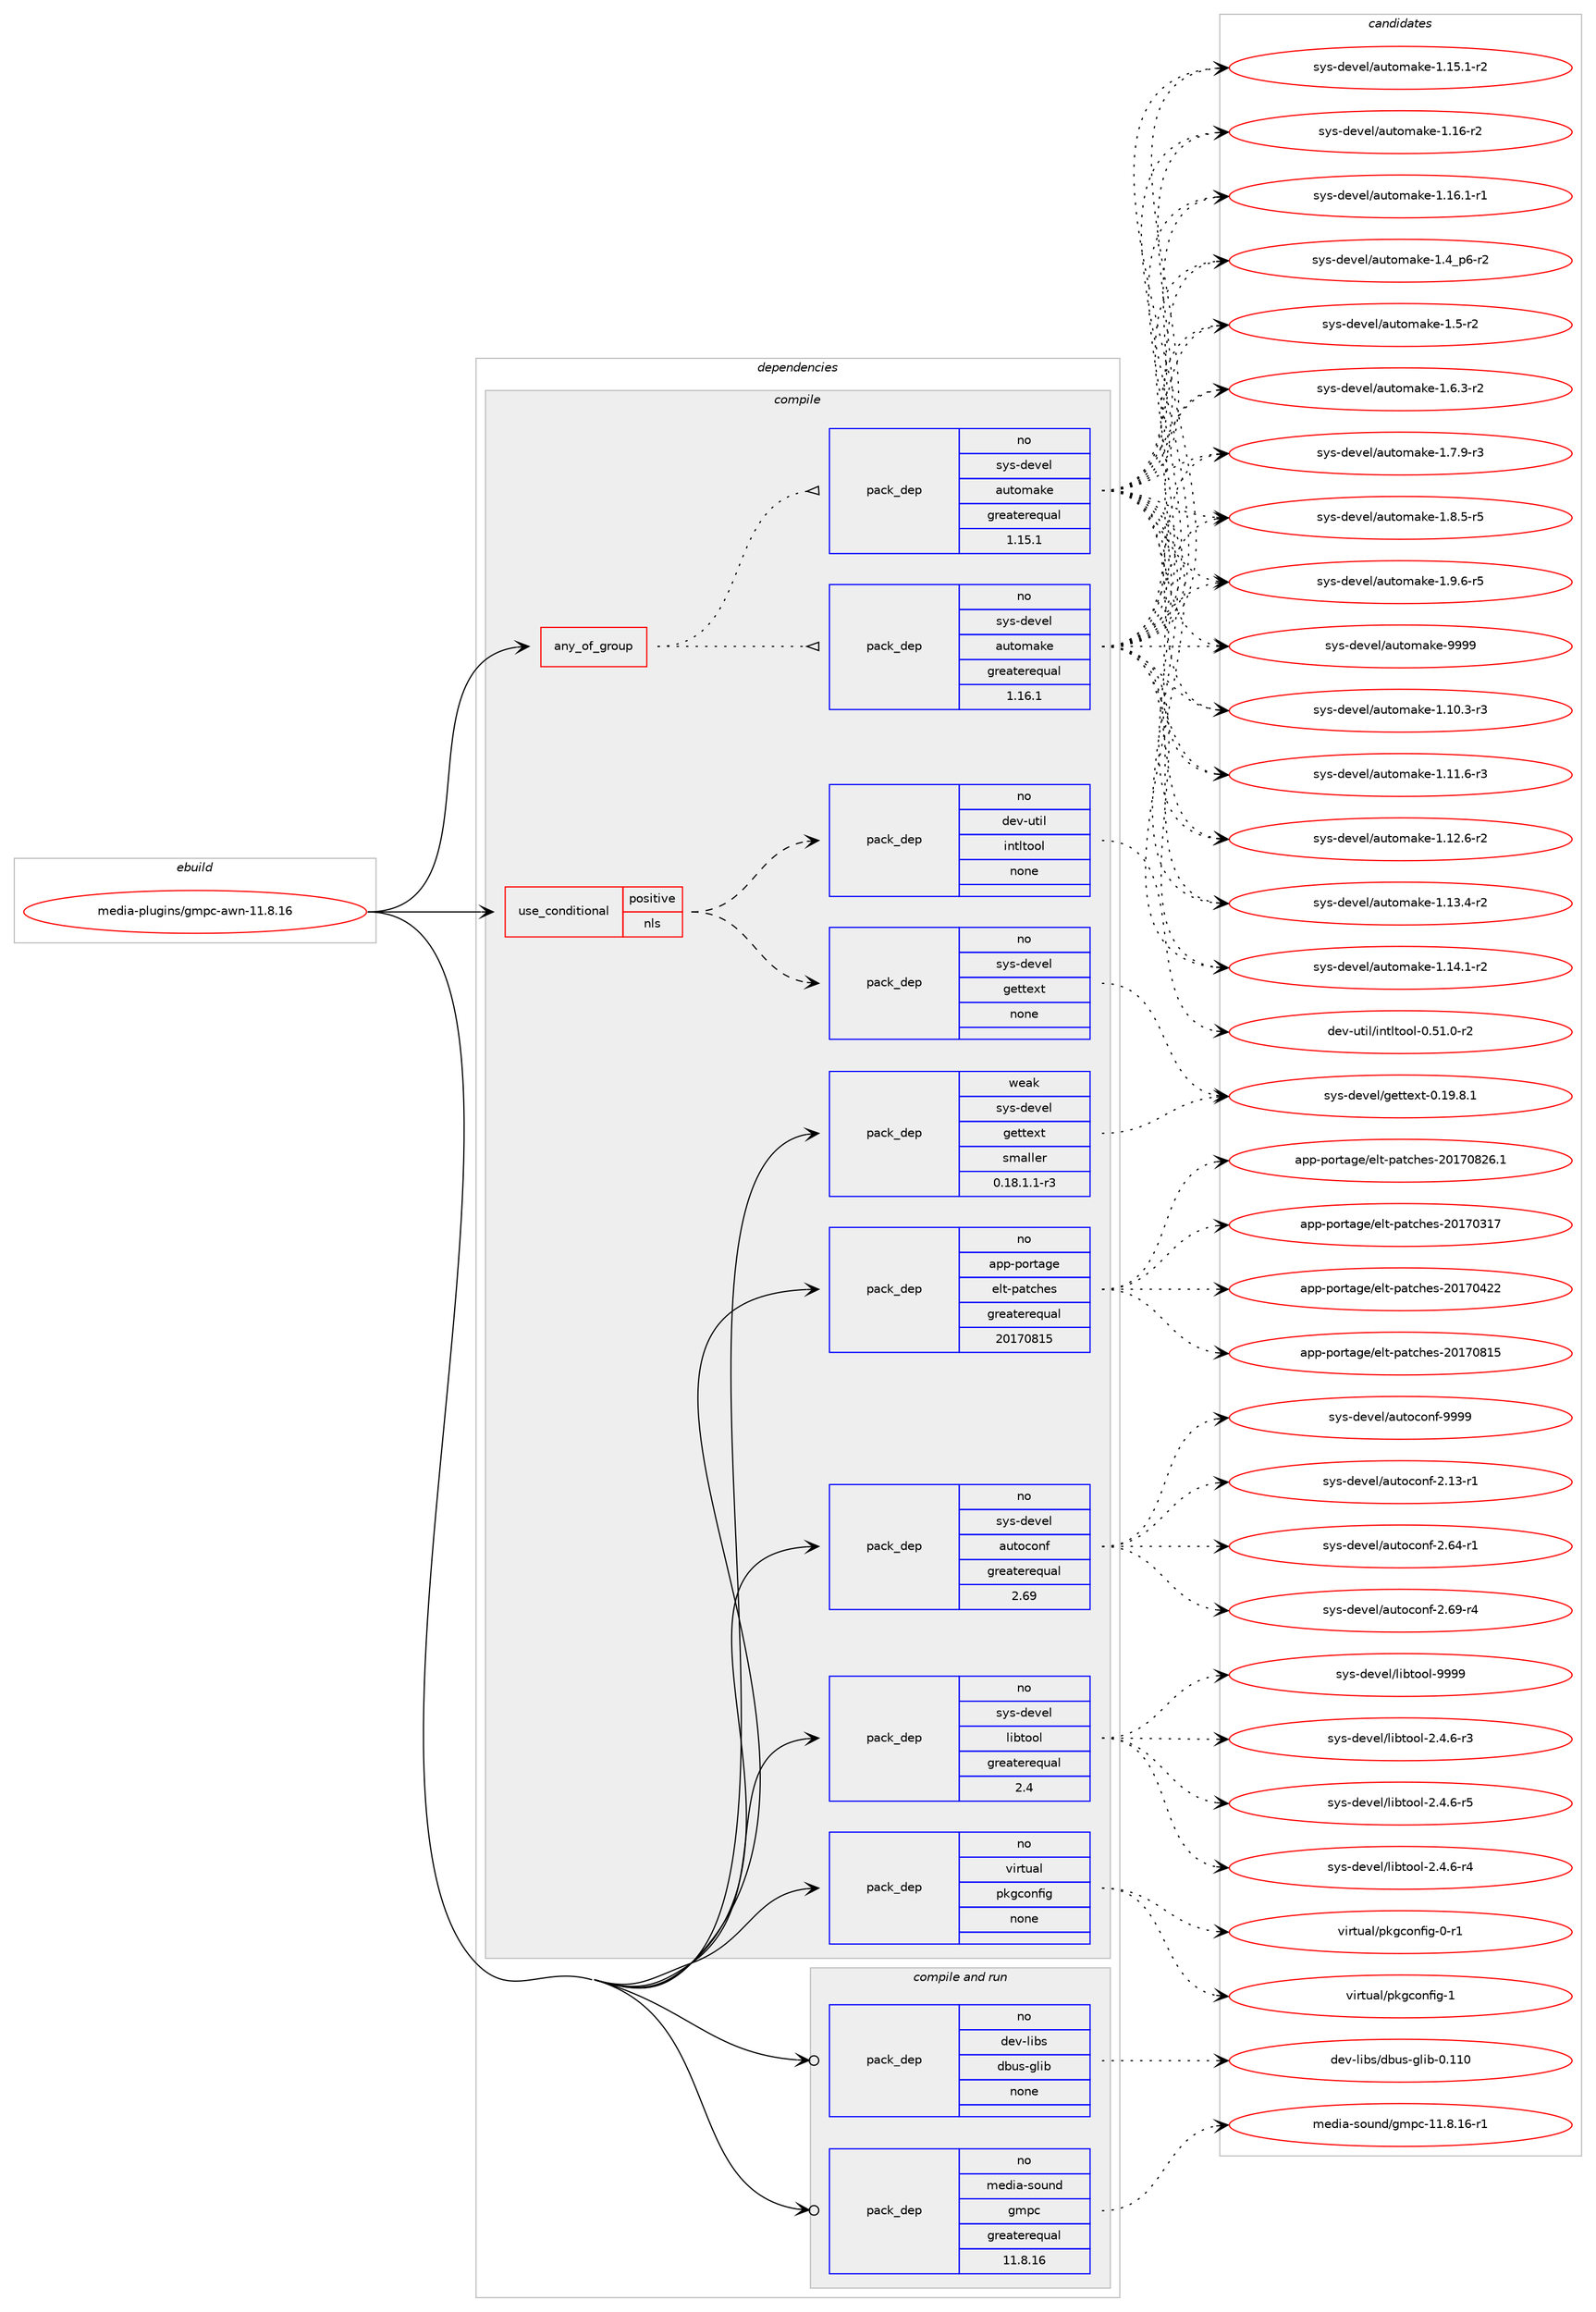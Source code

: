 digraph prolog {

# *************
# Graph options
# *************

newrank=true;
concentrate=true;
compound=true;
graph [rankdir=LR,fontname=Helvetica,fontsize=10,ranksep=1.5];#, ranksep=2.5, nodesep=0.2];
edge  [arrowhead=vee];
node  [fontname=Helvetica,fontsize=10];

# **********
# The ebuild
# **********

subgraph cluster_leftcol {
color=gray;
rank=same;
label=<<i>ebuild</i>>;
id [label="media-plugins/gmpc-awn-11.8.16", color=red, width=4, href="../media-plugins/gmpc-awn-11.8.16.svg"];
}

# ****************
# The dependencies
# ****************

subgraph cluster_midcol {
color=gray;
label=<<i>dependencies</i>>;
subgraph cluster_compile {
fillcolor="#eeeeee";
style=filled;
label=<<i>compile</i>>;
subgraph any25363 {
dependency1619690 [label=<<TABLE BORDER="0" CELLBORDER="1" CELLSPACING="0" CELLPADDING="4"><TR><TD CELLPADDING="10">any_of_group</TD></TR></TABLE>>, shape=none, color=red];subgraph pack1157254 {
dependency1619691 [label=<<TABLE BORDER="0" CELLBORDER="1" CELLSPACING="0" CELLPADDING="4" WIDTH="220"><TR><TD ROWSPAN="6" CELLPADDING="30">pack_dep</TD></TR><TR><TD WIDTH="110">no</TD></TR><TR><TD>sys-devel</TD></TR><TR><TD>automake</TD></TR><TR><TD>greaterequal</TD></TR><TR><TD>1.16.1</TD></TR></TABLE>>, shape=none, color=blue];
}
dependency1619690:e -> dependency1619691:w [weight=20,style="dotted",arrowhead="oinv"];
subgraph pack1157255 {
dependency1619692 [label=<<TABLE BORDER="0" CELLBORDER="1" CELLSPACING="0" CELLPADDING="4" WIDTH="220"><TR><TD ROWSPAN="6" CELLPADDING="30">pack_dep</TD></TR><TR><TD WIDTH="110">no</TD></TR><TR><TD>sys-devel</TD></TR><TR><TD>automake</TD></TR><TR><TD>greaterequal</TD></TR><TR><TD>1.15.1</TD></TR></TABLE>>, shape=none, color=blue];
}
dependency1619690:e -> dependency1619692:w [weight=20,style="dotted",arrowhead="oinv"];
}
id:e -> dependency1619690:w [weight=20,style="solid",arrowhead="vee"];
subgraph cond436312 {
dependency1619693 [label=<<TABLE BORDER="0" CELLBORDER="1" CELLSPACING="0" CELLPADDING="4"><TR><TD ROWSPAN="3" CELLPADDING="10">use_conditional</TD></TR><TR><TD>positive</TD></TR><TR><TD>nls</TD></TR></TABLE>>, shape=none, color=red];
subgraph pack1157256 {
dependency1619694 [label=<<TABLE BORDER="0" CELLBORDER="1" CELLSPACING="0" CELLPADDING="4" WIDTH="220"><TR><TD ROWSPAN="6" CELLPADDING="30">pack_dep</TD></TR><TR><TD WIDTH="110">no</TD></TR><TR><TD>dev-util</TD></TR><TR><TD>intltool</TD></TR><TR><TD>none</TD></TR><TR><TD></TD></TR></TABLE>>, shape=none, color=blue];
}
dependency1619693:e -> dependency1619694:w [weight=20,style="dashed",arrowhead="vee"];
subgraph pack1157257 {
dependency1619695 [label=<<TABLE BORDER="0" CELLBORDER="1" CELLSPACING="0" CELLPADDING="4" WIDTH="220"><TR><TD ROWSPAN="6" CELLPADDING="30">pack_dep</TD></TR><TR><TD WIDTH="110">no</TD></TR><TR><TD>sys-devel</TD></TR><TR><TD>gettext</TD></TR><TR><TD>none</TD></TR><TR><TD></TD></TR></TABLE>>, shape=none, color=blue];
}
dependency1619693:e -> dependency1619695:w [weight=20,style="dashed",arrowhead="vee"];
}
id:e -> dependency1619693:w [weight=20,style="solid",arrowhead="vee"];
subgraph pack1157258 {
dependency1619696 [label=<<TABLE BORDER="0" CELLBORDER="1" CELLSPACING="0" CELLPADDING="4" WIDTH="220"><TR><TD ROWSPAN="6" CELLPADDING="30">pack_dep</TD></TR><TR><TD WIDTH="110">no</TD></TR><TR><TD>app-portage</TD></TR><TR><TD>elt-patches</TD></TR><TR><TD>greaterequal</TD></TR><TR><TD>20170815</TD></TR></TABLE>>, shape=none, color=blue];
}
id:e -> dependency1619696:w [weight=20,style="solid",arrowhead="vee"];
subgraph pack1157259 {
dependency1619697 [label=<<TABLE BORDER="0" CELLBORDER="1" CELLSPACING="0" CELLPADDING="4" WIDTH="220"><TR><TD ROWSPAN="6" CELLPADDING="30">pack_dep</TD></TR><TR><TD WIDTH="110">no</TD></TR><TR><TD>sys-devel</TD></TR><TR><TD>autoconf</TD></TR><TR><TD>greaterequal</TD></TR><TR><TD>2.69</TD></TR></TABLE>>, shape=none, color=blue];
}
id:e -> dependency1619697:w [weight=20,style="solid",arrowhead="vee"];
subgraph pack1157260 {
dependency1619698 [label=<<TABLE BORDER="0" CELLBORDER="1" CELLSPACING="0" CELLPADDING="4" WIDTH="220"><TR><TD ROWSPAN="6" CELLPADDING="30">pack_dep</TD></TR><TR><TD WIDTH="110">no</TD></TR><TR><TD>sys-devel</TD></TR><TR><TD>libtool</TD></TR><TR><TD>greaterequal</TD></TR><TR><TD>2.4</TD></TR></TABLE>>, shape=none, color=blue];
}
id:e -> dependency1619698:w [weight=20,style="solid",arrowhead="vee"];
subgraph pack1157261 {
dependency1619699 [label=<<TABLE BORDER="0" CELLBORDER="1" CELLSPACING="0" CELLPADDING="4" WIDTH="220"><TR><TD ROWSPAN="6" CELLPADDING="30">pack_dep</TD></TR><TR><TD WIDTH="110">no</TD></TR><TR><TD>virtual</TD></TR><TR><TD>pkgconfig</TD></TR><TR><TD>none</TD></TR><TR><TD></TD></TR></TABLE>>, shape=none, color=blue];
}
id:e -> dependency1619699:w [weight=20,style="solid",arrowhead="vee"];
subgraph pack1157262 {
dependency1619700 [label=<<TABLE BORDER="0" CELLBORDER="1" CELLSPACING="0" CELLPADDING="4" WIDTH="220"><TR><TD ROWSPAN="6" CELLPADDING="30">pack_dep</TD></TR><TR><TD WIDTH="110">weak</TD></TR><TR><TD>sys-devel</TD></TR><TR><TD>gettext</TD></TR><TR><TD>smaller</TD></TR><TR><TD>0.18.1.1-r3</TD></TR></TABLE>>, shape=none, color=blue];
}
id:e -> dependency1619700:w [weight=20,style="solid",arrowhead="vee"];
}
subgraph cluster_compileandrun {
fillcolor="#eeeeee";
style=filled;
label=<<i>compile and run</i>>;
subgraph pack1157263 {
dependency1619701 [label=<<TABLE BORDER="0" CELLBORDER="1" CELLSPACING="0" CELLPADDING="4" WIDTH="220"><TR><TD ROWSPAN="6" CELLPADDING="30">pack_dep</TD></TR><TR><TD WIDTH="110">no</TD></TR><TR><TD>dev-libs</TD></TR><TR><TD>dbus-glib</TD></TR><TR><TD>none</TD></TR><TR><TD></TD></TR></TABLE>>, shape=none, color=blue];
}
id:e -> dependency1619701:w [weight=20,style="solid",arrowhead="odotvee"];
subgraph pack1157264 {
dependency1619702 [label=<<TABLE BORDER="0" CELLBORDER="1" CELLSPACING="0" CELLPADDING="4" WIDTH="220"><TR><TD ROWSPAN="6" CELLPADDING="30">pack_dep</TD></TR><TR><TD WIDTH="110">no</TD></TR><TR><TD>media-sound</TD></TR><TR><TD>gmpc</TD></TR><TR><TD>greaterequal</TD></TR><TR><TD>11.8.16</TD></TR></TABLE>>, shape=none, color=blue];
}
id:e -> dependency1619702:w [weight=20,style="solid",arrowhead="odotvee"];
}
subgraph cluster_run {
fillcolor="#eeeeee";
style=filled;
label=<<i>run</i>>;
}
}

# **************
# The candidates
# **************

subgraph cluster_choices {
rank=same;
color=gray;
label=<<i>candidates</i>>;

subgraph choice1157254 {
color=black;
nodesep=1;
choice11512111545100101118101108479711711611110997107101454946494846514511451 [label="sys-devel/automake-1.10.3-r3", color=red, width=4,href="../sys-devel/automake-1.10.3-r3.svg"];
choice11512111545100101118101108479711711611110997107101454946494946544511451 [label="sys-devel/automake-1.11.6-r3", color=red, width=4,href="../sys-devel/automake-1.11.6-r3.svg"];
choice11512111545100101118101108479711711611110997107101454946495046544511450 [label="sys-devel/automake-1.12.6-r2", color=red, width=4,href="../sys-devel/automake-1.12.6-r2.svg"];
choice11512111545100101118101108479711711611110997107101454946495146524511450 [label="sys-devel/automake-1.13.4-r2", color=red, width=4,href="../sys-devel/automake-1.13.4-r2.svg"];
choice11512111545100101118101108479711711611110997107101454946495246494511450 [label="sys-devel/automake-1.14.1-r2", color=red, width=4,href="../sys-devel/automake-1.14.1-r2.svg"];
choice11512111545100101118101108479711711611110997107101454946495346494511450 [label="sys-devel/automake-1.15.1-r2", color=red, width=4,href="../sys-devel/automake-1.15.1-r2.svg"];
choice1151211154510010111810110847971171161111099710710145494649544511450 [label="sys-devel/automake-1.16-r2", color=red, width=4,href="../sys-devel/automake-1.16-r2.svg"];
choice11512111545100101118101108479711711611110997107101454946495446494511449 [label="sys-devel/automake-1.16.1-r1", color=red, width=4,href="../sys-devel/automake-1.16.1-r1.svg"];
choice115121115451001011181011084797117116111109971071014549465295112544511450 [label="sys-devel/automake-1.4_p6-r2", color=red, width=4,href="../sys-devel/automake-1.4_p6-r2.svg"];
choice11512111545100101118101108479711711611110997107101454946534511450 [label="sys-devel/automake-1.5-r2", color=red, width=4,href="../sys-devel/automake-1.5-r2.svg"];
choice115121115451001011181011084797117116111109971071014549465446514511450 [label="sys-devel/automake-1.6.3-r2", color=red, width=4,href="../sys-devel/automake-1.6.3-r2.svg"];
choice115121115451001011181011084797117116111109971071014549465546574511451 [label="sys-devel/automake-1.7.9-r3", color=red, width=4,href="../sys-devel/automake-1.7.9-r3.svg"];
choice115121115451001011181011084797117116111109971071014549465646534511453 [label="sys-devel/automake-1.8.5-r5", color=red, width=4,href="../sys-devel/automake-1.8.5-r5.svg"];
choice115121115451001011181011084797117116111109971071014549465746544511453 [label="sys-devel/automake-1.9.6-r5", color=red, width=4,href="../sys-devel/automake-1.9.6-r5.svg"];
choice115121115451001011181011084797117116111109971071014557575757 [label="sys-devel/automake-9999", color=red, width=4,href="../sys-devel/automake-9999.svg"];
dependency1619691:e -> choice11512111545100101118101108479711711611110997107101454946494846514511451:w [style=dotted,weight="100"];
dependency1619691:e -> choice11512111545100101118101108479711711611110997107101454946494946544511451:w [style=dotted,weight="100"];
dependency1619691:e -> choice11512111545100101118101108479711711611110997107101454946495046544511450:w [style=dotted,weight="100"];
dependency1619691:e -> choice11512111545100101118101108479711711611110997107101454946495146524511450:w [style=dotted,weight="100"];
dependency1619691:e -> choice11512111545100101118101108479711711611110997107101454946495246494511450:w [style=dotted,weight="100"];
dependency1619691:e -> choice11512111545100101118101108479711711611110997107101454946495346494511450:w [style=dotted,weight="100"];
dependency1619691:e -> choice1151211154510010111810110847971171161111099710710145494649544511450:w [style=dotted,weight="100"];
dependency1619691:e -> choice11512111545100101118101108479711711611110997107101454946495446494511449:w [style=dotted,weight="100"];
dependency1619691:e -> choice115121115451001011181011084797117116111109971071014549465295112544511450:w [style=dotted,weight="100"];
dependency1619691:e -> choice11512111545100101118101108479711711611110997107101454946534511450:w [style=dotted,weight="100"];
dependency1619691:e -> choice115121115451001011181011084797117116111109971071014549465446514511450:w [style=dotted,weight="100"];
dependency1619691:e -> choice115121115451001011181011084797117116111109971071014549465546574511451:w [style=dotted,weight="100"];
dependency1619691:e -> choice115121115451001011181011084797117116111109971071014549465646534511453:w [style=dotted,weight="100"];
dependency1619691:e -> choice115121115451001011181011084797117116111109971071014549465746544511453:w [style=dotted,weight="100"];
dependency1619691:e -> choice115121115451001011181011084797117116111109971071014557575757:w [style=dotted,weight="100"];
}
subgraph choice1157255 {
color=black;
nodesep=1;
choice11512111545100101118101108479711711611110997107101454946494846514511451 [label="sys-devel/automake-1.10.3-r3", color=red, width=4,href="../sys-devel/automake-1.10.3-r3.svg"];
choice11512111545100101118101108479711711611110997107101454946494946544511451 [label="sys-devel/automake-1.11.6-r3", color=red, width=4,href="../sys-devel/automake-1.11.6-r3.svg"];
choice11512111545100101118101108479711711611110997107101454946495046544511450 [label="sys-devel/automake-1.12.6-r2", color=red, width=4,href="../sys-devel/automake-1.12.6-r2.svg"];
choice11512111545100101118101108479711711611110997107101454946495146524511450 [label="sys-devel/automake-1.13.4-r2", color=red, width=4,href="../sys-devel/automake-1.13.4-r2.svg"];
choice11512111545100101118101108479711711611110997107101454946495246494511450 [label="sys-devel/automake-1.14.1-r2", color=red, width=4,href="../sys-devel/automake-1.14.1-r2.svg"];
choice11512111545100101118101108479711711611110997107101454946495346494511450 [label="sys-devel/automake-1.15.1-r2", color=red, width=4,href="../sys-devel/automake-1.15.1-r2.svg"];
choice1151211154510010111810110847971171161111099710710145494649544511450 [label="sys-devel/automake-1.16-r2", color=red, width=4,href="../sys-devel/automake-1.16-r2.svg"];
choice11512111545100101118101108479711711611110997107101454946495446494511449 [label="sys-devel/automake-1.16.1-r1", color=red, width=4,href="../sys-devel/automake-1.16.1-r1.svg"];
choice115121115451001011181011084797117116111109971071014549465295112544511450 [label="sys-devel/automake-1.4_p6-r2", color=red, width=4,href="../sys-devel/automake-1.4_p6-r2.svg"];
choice11512111545100101118101108479711711611110997107101454946534511450 [label="sys-devel/automake-1.5-r2", color=red, width=4,href="../sys-devel/automake-1.5-r2.svg"];
choice115121115451001011181011084797117116111109971071014549465446514511450 [label="sys-devel/automake-1.6.3-r2", color=red, width=4,href="../sys-devel/automake-1.6.3-r2.svg"];
choice115121115451001011181011084797117116111109971071014549465546574511451 [label="sys-devel/automake-1.7.9-r3", color=red, width=4,href="../sys-devel/automake-1.7.9-r3.svg"];
choice115121115451001011181011084797117116111109971071014549465646534511453 [label="sys-devel/automake-1.8.5-r5", color=red, width=4,href="../sys-devel/automake-1.8.5-r5.svg"];
choice115121115451001011181011084797117116111109971071014549465746544511453 [label="sys-devel/automake-1.9.6-r5", color=red, width=4,href="../sys-devel/automake-1.9.6-r5.svg"];
choice115121115451001011181011084797117116111109971071014557575757 [label="sys-devel/automake-9999", color=red, width=4,href="../sys-devel/automake-9999.svg"];
dependency1619692:e -> choice11512111545100101118101108479711711611110997107101454946494846514511451:w [style=dotted,weight="100"];
dependency1619692:e -> choice11512111545100101118101108479711711611110997107101454946494946544511451:w [style=dotted,weight="100"];
dependency1619692:e -> choice11512111545100101118101108479711711611110997107101454946495046544511450:w [style=dotted,weight="100"];
dependency1619692:e -> choice11512111545100101118101108479711711611110997107101454946495146524511450:w [style=dotted,weight="100"];
dependency1619692:e -> choice11512111545100101118101108479711711611110997107101454946495246494511450:w [style=dotted,weight="100"];
dependency1619692:e -> choice11512111545100101118101108479711711611110997107101454946495346494511450:w [style=dotted,weight="100"];
dependency1619692:e -> choice1151211154510010111810110847971171161111099710710145494649544511450:w [style=dotted,weight="100"];
dependency1619692:e -> choice11512111545100101118101108479711711611110997107101454946495446494511449:w [style=dotted,weight="100"];
dependency1619692:e -> choice115121115451001011181011084797117116111109971071014549465295112544511450:w [style=dotted,weight="100"];
dependency1619692:e -> choice11512111545100101118101108479711711611110997107101454946534511450:w [style=dotted,weight="100"];
dependency1619692:e -> choice115121115451001011181011084797117116111109971071014549465446514511450:w [style=dotted,weight="100"];
dependency1619692:e -> choice115121115451001011181011084797117116111109971071014549465546574511451:w [style=dotted,weight="100"];
dependency1619692:e -> choice115121115451001011181011084797117116111109971071014549465646534511453:w [style=dotted,weight="100"];
dependency1619692:e -> choice115121115451001011181011084797117116111109971071014549465746544511453:w [style=dotted,weight="100"];
dependency1619692:e -> choice115121115451001011181011084797117116111109971071014557575757:w [style=dotted,weight="100"];
}
subgraph choice1157256 {
color=black;
nodesep=1;
choice1001011184511711610510847105110116108116111111108454846534946484511450 [label="dev-util/intltool-0.51.0-r2", color=red, width=4,href="../dev-util/intltool-0.51.0-r2.svg"];
dependency1619694:e -> choice1001011184511711610510847105110116108116111111108454846534946484511450:w [style=dotted,weight="100"];
}
subgraph choice1157257 {
color=black;
nodesep=1;
choice1151211154510010111810110847103101116116101120116454846495746564649 [label="sys-devel/gettext-0.19.8.1", color=red, width=4,href="../sys-devel/gettext-0.19.8.1.svg"];
dependency1619695:e -> choice1151211154510010111810110847103101116116101120116454846495746564649:w [style=dotted,weight="100"];
}
subgraph choice1157258 {
color=black;
nodesep=1;
choice97112112451121111141169710310147101108116451129711699104101115455048495548514955 [label="app-portage/elt-patches-20170317", color=red, width=4,href="../app-portage/elt-patches-20170317.svg"];
choice97112112451121111141169710310147101108116451129711699104101115455048495548525050 [label="app-portage/elt-patches-20170422", color=red, width=4,href="../app-portage/elt-patches-20170422.svg"];
choice97112112451121111141169710310147101108116451129711699104101115455048495548564953 [label="app-portage/elt-patches-20170815", color=red, width=4,href="../app-portage/elt-patches-20170815.svg"];
choice971121124511211111411697103101471011081164511297116991041011154550484955485650544649 [label="app-portage/elt-patches-20170826.1", color=red, width=4,href="../app-portage/elt-patches-20170826.1.svg"];
dependency1619696:e -> choice97112112451121111141169710310147101108116451129711699104101115455048495548514955:w [style=dotted,weight="100"];
dependency1619696:e -> choice97112112451121111141169710310147101108116451129711699104101115455048495548525050:w [style=dotted,weight="100"];
dependency1619696:e -> choice97112112451121111141169710310147101108116451129711699104101115455048495548564953:w [style=dotted,weight="100"];
dependency1619696:e -> choice971121124511211111411697103101471011081164511297116991041011154550484955485650544649:w [style=dotted,weight="100"];
}
subgraph choice1157259 {
color=black;
nodesep=1;
choice1151211154510010111810110847971171161119911111010245504649514511449 [label="sys-devel/autoconf-2.13-r1", color=red, width=4,href="../sys-devel/autoconf-2.13-r1.svg"];
choice1151211154510010111810110847971171161119911111010245504654524511449 [label="sys-devel/autoconf-2.64-r1", color=red, width=4,href="../sys-devel/autoconf-2.64-r1.svg"];
choice1151211154510010111810110847971171161119911111010245504654574511452 [label="sys-devel/autoconf-2.69-r4", color=red, width=4,href="../sys-devel/autoconf-2.69-r4.svg"];
choice115121115451001011181011084797117116111991111101024557575757 [label="sys-devel/autoconf-9999", color=red, width=4,href="../sys-devel/autoconf-9999.svg"];
dependency1619697:e -> choice1151211154510010111810110847971171161119911111010245504649514511449:w [style=dotted,weight="100"];
dependency1619697:e -> choice1151211154510010111810110847971171161119911111010245504654524511449:w [style=dotted,weight="100"];
dependency1619697:e -> choice1151211154510010111810110847971171161119911111010245504654574511452:w [style=dotted,weight="100"];
dependency1619697:e -> choice115121115451001011181011084797117116111991111101024557575757:w [style=dotted,weight="100"];
}
subgraph choice1157260 {
color=black;
nodesep=1;
choice1151211154510010111810110847108105981161111111084550465246544511451 [label="sys-devel/libtool-2.4.6-r3", color=red, width=4,href="../sys-devel/libtool-2.4.6-r3.svg"];
choice1151211154510010111810110847108105981161111111084550465246544511452 [label="sys-devel/libtool-2.4.6-r4", color=red, width=4,href="../sys-devel/libtool-2.4.6-r4.svg"];
choice1151211154510010111810110847108105981161111111084550465246544511453 [label="sys-devel/libtool-2.4.6-r5", color=red, width=4,href="../sys-devel/libtool-2.4.6-r5.svg"];
choice1151211154510010111810110847108105981161111111084557575757 [label="sys-devel/libtool-9999", color=red, width=4,href="../sys-devel/libtool-9999.svg"];
dependency1619698:e -> choice1151211154510010111810110847108105981161111111084550465246544511451:w [style=dotted,weight="100"];
dependency1619698:e -> choice1151211154510010111810110847108105981161111111084550465246544511452:w [style=dotted,weight="100"];
dependency1619698:e -> choice1151211154510010111810110847108105981161111111084550465246544511453:w [style=dotted,weight="100"];
dependency1619698:e -> choice1151211154510010111810110847108105981161111111084557575757:w [style=dotted,weight="100"];
}
subgraph choice1157261 {
color=black;
nodesep=1;
choice11810511411611797108471121071039911111010210510345484511449 [label="virtual/pkgconfig-0-r1", color=red, width=4,href="../virtual/pkgconfig-0-r1.svg"];
choice1181051141161179710847112107103991111101021051034549 [label="virtual/pkgconfig-1", color=red, width=4,href="../virtual/pkgconfig-1.svg"];
dependency1619699:e -> choice11810511411611797108471121071039911111010210510345484511449:w [style=dotted,weight="100"];
dependency1619699:e -> choice1181051141161179710847112107103991111101021051034549:w [style=dotted,weight="100"];
}
subgraph choice1157262 {
color=black;
nodesep=1;
choice1151211154510010111810110847103101116116101120116454846495746564649 [label="sys-devel/gettext-0.19.8.1", color=red, width=4,href="../sys-devel/gettext-0.19.8.1.svg"];
dependency1619700:e -> choice1151211154510010111810110847103101116116101120116454846495746564649:w [style=dotted,weight="100"];
}
subgraph choice1157263 {
color=black;
nodesep=1;
choice100101118451081059811547100981171154510310810598454846494948 [label="dev-libs/dbus-glib-0.110", color=red, width=4,href="../dev-libs/dbus-glib-0.110.svg"];
dependency1619701:e -> choice100101118451081059811547100981171154510310810598454846494948:w [style=dotted,weight="100"];
}
subgraph choice1157264 {
color=black;
nodesep=1;
choice1091011001059745115111117110100471031091129945494946564649544511449 [label="media-sound/gmpc-11.8.16-r1", color=red, width=4,href="../media-sound/gmpc-11.8.16-r1.svg"];
dependency1619702:e -> choice1091011001059745115111117110100471031091129945494946564649544511449:w [style=dotted,weight="100"];
}
}

}

